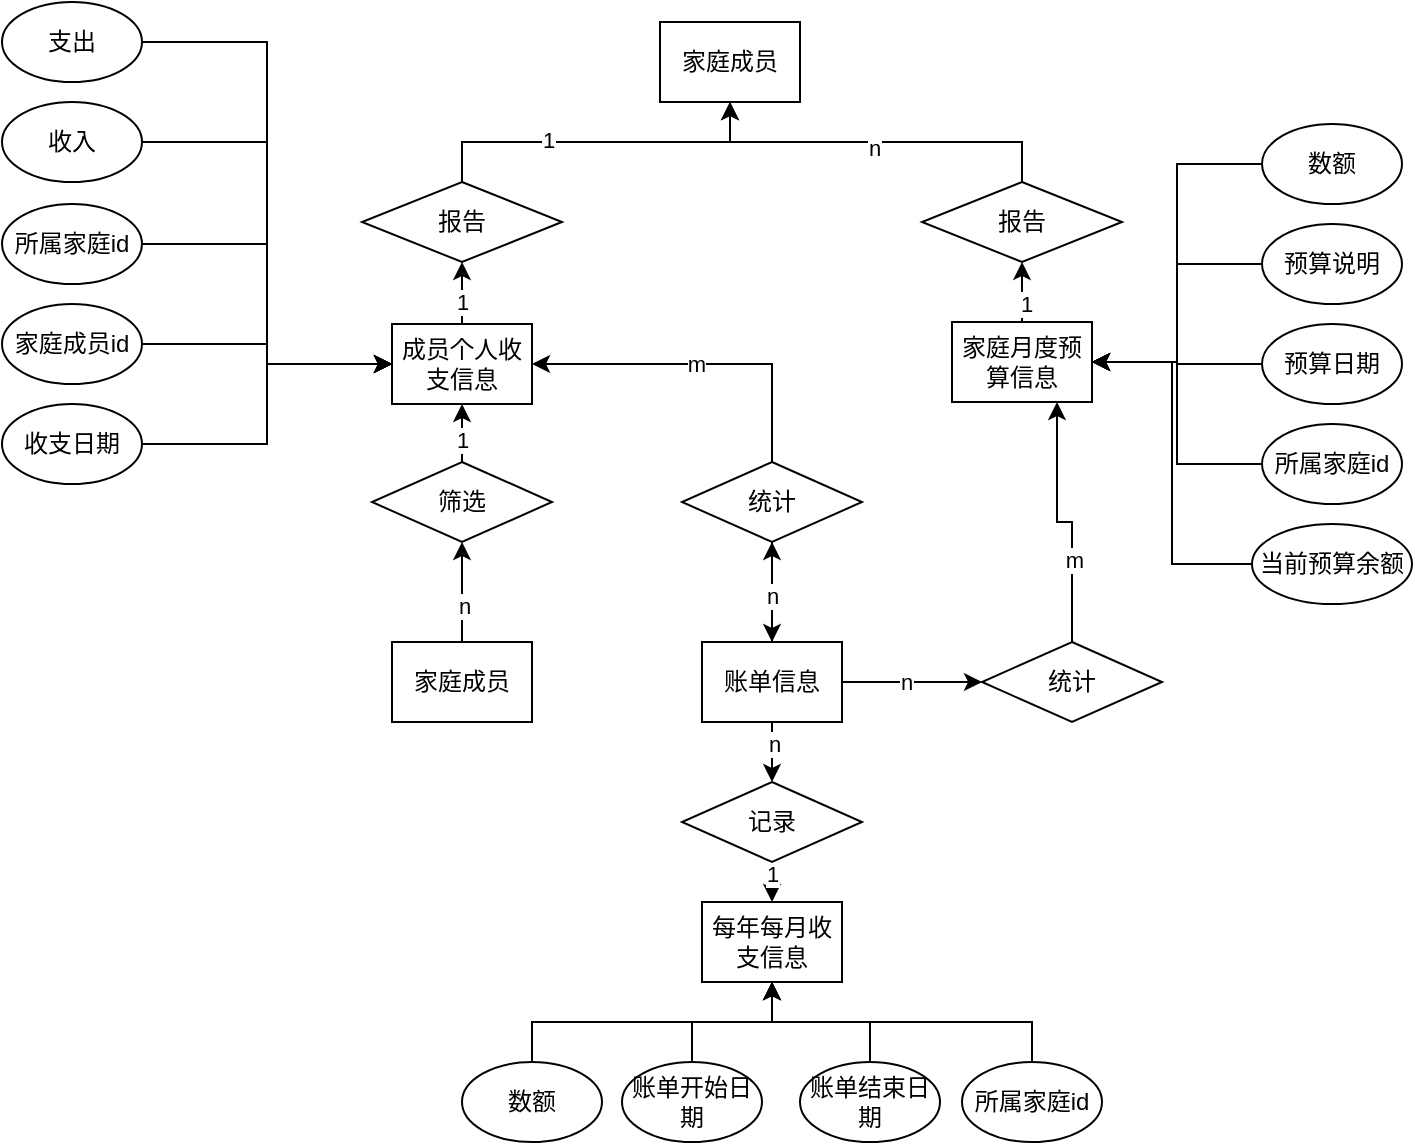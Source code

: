 <mxfile version="26.2.4">
  <diagram name="第 1 页" id="Vy6IKg9ERMKDOhJ2_cUB">
    <mxGraphModel dx="940" dy="572" grid="1" gridSize="10" guides="1" tooltips="1" connect="1" arrows="1" fold="1" page="1" pageScale="1" pageWidth="827" pageHeight="1169" math="0" shadow="0">
      <root>
        <mxCell id="0" />
        <mxCell id="1" parent="0" />
        <mxCell id="cXAFU_0mryo2N9BoJsz5-1" value="家庭成员" style="rounded=0;whiteSpace=wrap;html=1;" vertex="1" parent="1">
          <mxGeometry x="379" y="50" width="70" height="40" as="geometry" />
        </mxCell>
        <mxCell id="cXAFU_0mryo2N9BoJsz5-3" style="edgeStyle=orthogonalEdgeStyle;rounded=0;orthogonalLoop=1;jettySize=auto;html=1;exitX=0.5;exitY=0;exitDx=0;exitDy=0;" edge="1" parent="1" source="cXAFU_0mryo2N9BoJsz5-2" target="cXAFU_0mryo2N9BoJsz5-1">
          <mxGeometry relative="1" as="geometry" />
        </mxCell>
        <mxCell id="cXAFU_0mryo2N9BoJsz5-90" value="1" style="edgeLabel;html=1;align=center;verticalAlign=middle;resizable=0;points=[];" vertex="1" connectable="0" parent="cXAFU_0mryo2N9BoJsz5-3">
          <mxGeometry x="-0.282" y="2" relative="1" as="geometry">
            <mxPoint y="1" as="offset" />
          </mxGeometry>
        </mxCell>
        <mxCell id="cXAFU_0mryo2N9BoJsz5-2" value="&lt;div&gt;报告&lt;/div&gt;" style="rhombus;whiteSpace=wrap;html=1;" vertex="1" parent="1">
          <mxGeometry x="230" y="130" width="100" height="40" as="geometry" />
        </mxCell>
        <mxCell id="cXAFU_0mryo2N9BoJsz5-6" style="edgeStyle=orthogonalEdgeStyle;rounded=0;orthogonalLoop=1;jettySize=auto;html=1;exitX=0.5;exitY=0;exitDx=0;exitDy=0;entryX=0.5;entryY=1;entryDx=0;entryDy=0;" edge="1" parent="1" source="cXAFU_0mryo2N9BoJsz5-5" target="cXAFU_0mryo2N9BoJsz5-1">
          <mxGeometry relative="1" as="geometry" />
        </mxCell>
        <mxCell id="cXAFU_0mryo2N9BoJsz5-91" value="n" style="edgeLabel;html=1;align=center;verticalAlign=middle;resizable=0;points=[];" vertex="1" connectable="0" parent="cXAFU_0mryo2N9BoJsz5-6">
          <mxGeometry x="0.016" y="3" relative="1" as="geometry">
            <mxPoint as="offset" />
          </mxGeometry>
        </mxCell>
        <mxCell id="cXAFU_0mryo2N9BoJsz5-5" value="&lt;div&gt;报告&lt;/div&gt;" style="rhombus;whiteSpace=wrap;html=1;" vertex="1" parent="1">
          <mxGeometry x="510" y="130" width="100" height="40" as="geometry" />
        </mxCell>
        <mxCell id="cXAFU_0mryo2N9BoJsz5-9" style="edgeStyle=orthogonalEdgeStyle;rounded=0;orthogonalLoop=1;jettySize=auto;html=1;exitX=0.5;exitY=0;exitDx=0;exitDy=0;entryX=0.5;entryY=1;entryDx=0;entryDy=0;" edge="1" parent="1" source="cXAFU_0mryo2N9BoJsz5-8" target="cXAFU_0mryo2N9BoJsz5-5">
          <mxGeometry relative="1" as="geometry">
            <Array as="points">
              <mxPoint x="560" y="190" />
              <mxPoint x="560" y="190" />
            </Array>
          </mxGeometry>
        </mxCell>
        <mxCell id="cXAFU_0mryo2N9BoJsz5-88" value="1" style="edgeLabel;html=1;align=center;verticalAlign=middle;resizable=0;points=[];" vertex="1" connectable="0" parent="cXAFU_0mryo2N9BoJsz5-9">
          <mxGeometry x="-0.367" y="-1" relative="1" as="geometry">
            <mxPoint x="1" as="offset" />
          </mxGeometry>
        </mxCell>
        <mxCell id="cXAFU_0mryo2N9BoJsz5-8" value="家庭月度预算信息" style="rounded=0;whiteSpace=wrap;html=1;" vertex="1" parent="1">
          <mxGeometry x="525" y="200" width="70" height="40" as="geometry" />
        </mxCell>
        <mxCell id="cXAFU_0mryo2N9BoJsz5-47" style="edgeStyle=orthogonalEdgeStyle;rounded=0;orthogonalLoop=1;jettySize=auto;html=1;exitX=0;exitY=0.5;exitDx=0;exitDy=0;entryX=1;entryY=0.5;entryDx=0;entryDy=0;" edge="1" parent="1" source="cXAFU_0mryo2N9BoJsz5-12" target="cXAFU_0mryo2N9BoJsz5-8">
          <mxGeometry relative="1" as="geometry" />
        </mxCell>
        <mxCell id="cXAFU_0mryo2N9BoJsz5-12" value="数额" style="ellipse;whiteSpace=wrap;html=1;" vertex="1" parent="1">
          <mxGeometry x="680" y="101" width="70" height="40" as="geometry" />
        </mxCell>
        <mxCell id="cXAFU_0mryo2N9BoJsz5-48" style="edgeStyle=orthogonalEdgeStyle;rounded=0;orthogonalLoop=1;jettySize=auto;html=1;exitX=0;exitY=0.5;exitDx=0;exitDy=0;entryX=1;entryY=0.5;entryDx=0;entryDy=0;" edge="1" parent="1" source="cXAFU_0mryo2N9BoJsz5-13" target="cXAFU_0mryo2N9BoJsz5-8">
          <mxGeometry relative="1" as="geometry" />
        </mxCell>
        <mxCell id="cXAFU_0mryo2N9BoJsz5-13" value="预算说明" style="ellipse;whiteSpace=wrap;html=1;" vertex="1" parent="1">
          <mxGeometry x="680" y="151" width="70" height="40" as="geometry" />
        </mxCell>
        <mxCell id="cXAFU_0mryo2N9BoJsz5-52" style="edgeStyle=orthogonalEdgeStyle;rounded=0;orthogonalLoop=1;jettySize=auto;html=1;exitX=0;exitY=0.5;exitDx=0;exitDy=0;entryX=1;entryY=0.5;entryDx=0;entryDy=0;" edge="1" parent="1" source="cXAFU_0mryo2N9BoJsz5-14" target="cXAFU_0mryo2N9BoJsz5-8">
          <mxGeometry relative="1" as="geometry" />
        </mxCell>
        <mxCell id="cXAFU_0mryo2N9BoJsz5-14" value="预算日期" style="ellipse;whiteSpace=wrap;html=1;" vertex="1" parent="1">
          <mxGeometry x="680" y="201" width="70" height="40" as="geometry" />
        </mxCell>
        <mxCell id="cXAFU_0mryo2N9BoJsz5-53" style="edgeStyle=orthogonalEdgeStyle;rounded=0;orthogonalLoop=1;jettySize=auto;html=1;exitX=0;exitY=0.5;exitDx=0;exitDy=0;entryX=1;entryY=0.5;entryDx=0;entryDy=0;" edge="1" parent="1" source="cXAFU_0mryo2N9BoJsz5-15" target="cXAFU_0mryo2N9BoJsz5-8">
          <mxGeometry relative="1" as="geometry" />
        </mxCell>
        <mxCell id="cXAFU_0mryo2N9BoJsz5-15" value="所属家庭id" style="ellipse;whiteSpace=wrap;html=1;" vertex="1" parent="1">
          <mxGeometry x="680" y="251" width="70" height="40" as="geometry" />
        </mxCell>
        <mxCell id="cXAFU_0mryo2N9BoJsz5-55" style="edgeStyle=orthogonalEdgeStyle;rounded=0;orthogonalLoop=1;jettySize=auto;html=1;exitX=0;exitY=0.5;exitDx=0;exitDy=0;entryX=1;entryY=0.5;entryDx=0;entryDy=0;" edge="1" parent="1" source="cXAFU_0mryo2N9BoJsz5-16" target="cXAFU_0mryo2N9BoJsz5-8">
          <mxGeometry relative="1" as="geometry" />
        </mxCell>
        <mxCell id="cXAFU_0mryo2N9BoJsz5-16" value="当前预算余额" style="ellipse;whiteSpace=wrap;html=1;" vertex="1" parent="1">
          <mxGeometry x="675" y="301" width="80" height="40" as="geometry" />
        </mxCell>
        <mxCell id="cXAFU_0mryo2N9BoJsz5-62" style="edgeStyle=orthogonalEdgeStyle;rounded=0;orthogonalLoop=1;jettySize=auto;html=1;exitX=1;exitY=0.5;exitDx=0;exitDy=0;entryX=0;entryY=0.5;entryDx=0;entryDy=0;" edge="1" parent="1" source="cXAFU_0mryo2N9BoJsz5-25" target="cXAFU_0mryo2N9BoJsz5-29">
          <mxGeometry relative="1" as="geometry" />
        </mxCell>
        <mxCell id="cXAFU_0mryo2N9BoJsz5-98" value="n" style="edgeLabel;html=1;align=center;verticalAlign=middle;resizable=0;points=[];" vertex="1" connectable="0" parent="cXAFU_0mryo2N9BoJsz5-62">
          <mxGeometry x="-0.1" y="1" relative="1" as="geometry">
            <mxPoint y="1" as="offset" />
          </mxGeometry>
        </mxCell>
        <mxCell id="cXAFU_0mryo2N9BoJsz5-69" style="edgeStyle=orthogonalEdgeStyle;rounded=0;orthogonalLoop=1;jettySize=auto;html=1;exitX=0.5;exitY=0;exitDx=0;exitDy=0;entryX=0.5;entryY=1;entryDx=0;entryDy=0;" edge="1" parent="1" source="cXAFU_0mryo2N9BoJsz5-25" target="cXAFU_0mryo2N9BoJsz5-65">
          <mxGeometry relative="1" as="geometry" />
        </mxCell>
        <mxCell id="cXAFU_0mryo2N9BoJsz5-76" style="edgeStyle=orthogonalEdgeStyle;rounded=0;orthogonalLoop=1;jettySize=auto;html=1;exitX=0.5;exitY=1;exitDx=0;exitDy=0;entryX=0.5;entryY=0;entryDx=0;entryDy=0;" edge="1" parent="1" source="cXAFU_0mryo2N9BoJsz5-25" target="cXAFU_0mryo2N9BoJsz5-73">
          <mxGeometry relative="1" as="geometry" />
        </mxCell>
        <mxCell id="cXAFU_0mryo2N9BoJsz5-100" value="n" style="edgeLabel;html=1;align=center;verticalAlign=middle;resizable=0;points=[];" vertex="1" connectable="0" parent="cXAFU_0mryo2N9BoJsz5-76">
          <mxGeometry x="-0.367" y="1" relative="1" as="geometry">
            <mxPoint y="1" as="offset" />
          </mxGeometry>
        </mxCell>
        <mxCell id="cXAFU_0mryo2N9BoJsz5-25" value="账单信息" style="rounded=0;whiteSpace=wrap;html=1;" vertex="1" parent="1">
          <mxGeometry x="400" y="360" width="70" height="40" as="geometry" />
        </mxCell>
        <mxCell id="cXAFU_0mryo2N9BoJsz5-31" style="edgeStyle=orthogonalEdgeStyle;rounded=0;orthogonalLoop=1;jettySize=auto;html=1;exitX=0.5;exitY=0;exitDx=0;exitDy=0;entryX=0.75;entryY=1;entryDx=0;entryDy=0;" edge="1" parent="1" source="cXAFU_0mryo2N9BoJsz5-29" target="cXAFU_0mryo2N9BoJsz5-8">
          <mxGeometry relative="1" as="geometry" />
        </mxCell>
        <mxCell id="cXAFU_0mryo2N9BoJsz5-99" value="m" style="edgeLabel;html=1;align=center;verticalAlign=middle;resizable=0;points=[];" vertex="1" connectable="0" parent="cXAFU_0mryo2N9BoJsz5-31">
          <mxGeometry x="-0.333" relative="1" as="geometry">
            <mxPoint x="1" y="1" as="offset" />
          </mxGeometry>
        </mxCell>
        <mxCell id="cXAFU_0mryo2N9BoJsz5-29" value="统计" style="rhombus;whiteSpace=wrap;html=1;" vertex="1" parent="1">
          <mxGeometry x="540" y="360" width="90" height="40" as="geometry" />
        </mxCell>
        <mxCell id="cXAFU_0mryo2N9BoJsz5-67" style="edgeStyle=orthogonalEdgeStyle;rounded=0;orthogonalLoop=1;jettySize=auto;html=1;exitX=0.5;exitY=0;exitDx=0;exitDy=0;entryX=0.5;entryY=1;entryDx=0;entryDy=0;" edge="1" parent="1" source="cXAFU_0mryo2N9BoJsz5-33" target="cXAFU_0mryo2N9BoJsz5-66">
          <mxGeometry relative="1" as="geometry" />
        </mxCell>
        <mxCell id="cXAFU_0mryo2N9BoJsz5-92" value="n" style="edgeLabel;html=1;align=center;verticalAlign=middle;resizable=0;points=[];" vertex="1" connectable="0" parent="cXAFU_0mryo2N9BoJsz5-67">
          <mxGeometry x="-0.22" relative="1" as="geometry">
            <mxPoint x="1" y="1" as="offset" />
          </mxGeometry>
        </mxCell>
        <mxCell id="cXAFU_0mryo2N9BoJsz5-33" value="家庭成员" style="rounded=0;whiteSpace=wrap;html=1;" vertex="1" parent="1">
          <mxGeometry x="245" y="360" width="70" height="40" as="geometry" />
        </mxCell>
        <mxCell id="cXAFU_0mryo2N9BoJsz5-63" style="edgeStyle=orthogonalEdgeStyle;rounded=0;orthogonalLoop=1;jettySize=auto;html=1;exitX=0.5;exitY=0;exitDx=0;exitDy=0;entryX=0.5;entryY=1;entryDx=0;entryDy=0;" edge="1" parent="1" source="cXAFU_0mryo2N9BoJsz5-34" target="cXAFU_0mryo2N9BoJsz5-2">
          <mxGeometry relative="1" as="geometry" />
        </mxCell>
        <mxCell id="cXAFU_0mryo2N9BoJsz5-89" value="1" style="edgeLabel;html=1;align=center;verticalAlign=middle;resizable=0;points=[];" vertex="1" connectable="0" parent="cXAFU_0mryo2N9BoJsz5-63">
          <mxGeometry x="-0.194" y="1" relative="1" as="geometry">
            <mxPoint x="1" y="1" as="offset" />
          </mxGeometry>
        </mxCell>
        <mxCell id="cXAFU_0mryo2N9BoJsz5-34" value="成员个人收支信息" style="rounded=0;whiteSpace=wrap;html=1;" vertex="1" parent="1">
          <mxGeometry x="245" y="201" width="70" height="40" as="geometry" />
        </mxCell>
        <mxCell id="cXAFU_0mryo2N9BoJsz5-57" style="edgeStyle=orthogonalEdgeStyle;rounded=0;orthogonalLoop=1;jettySize=auto;html=1;exitX=1;exitY=0.5;exitDx=0;exitDy=0;entryX=0;entryY=0.5;entryDx=0;entryDy=0;" edge="1" parent="1" source="cXAFU_0mryo2N9BoJsz5-36" target="cXAFU_0mryo2N9BoJsz5-34">
          <mxGeometry relative="1" as="geometry" />
        </mxCell>
        <mxCell id="cXAFU_0mryo2N9BoJsz5-36" value="收入" style="ellipse;whiteSpace=wrap;html=1;" vertex="1" parent="1">
          <mxGeometry x="50" y="90" width="70" height="40" as="geometry" />
        </mxCell>
        <mxCell id="cXAFU_0mryo2N9BoJsz5-56" style="edgeStyle=orthogonalEdgeStyle;rounded=0;orthogonalLoop=1;jettySize=auto;html=1;exitX=1;exitY=0.5;exitDx=0;exitDy=0;entryX=0;entryY=0.5;entryDx=0;entryDy=0;" edge="1" parent="1" source="cXAFU_0mryo2N9BoJsz5-37" target="cXAFU_0mryo2N9BoJsz5-34">
          <mxGeometry relative="1" as="geometry" />
        </mxCell>
        <mxCell id="cXAFU_0mryo2N9BoJsz5-37" value="支出" style="ellipse;whiteSpace=wrap;html=1;" vertex="1" parent="1">
          <mxGeometry x="50" y="40" width="70" height="40" as="geometry" />
        </mxCell>
        <mxCell id="cXAFU_0mryo2N9BoJsz5-58" style="edgeStyle=orthogonalEdgeStyle;rounded=0;orthogonalLoop=1;jettySize=auto;html=1;exitX=1;exitY=0.5;exitDx=0;exitDy=0;entryX=0;entryY=0.5;entryDx=0;entryDy=0;" edge="1" parent="1" source="cXAFU_0mryo2N9BoJsz5-38" target="cXAFU_0mryo2N9BoJsz5-34">
          <mxGeometry relative="1" as="geometry" />
        </mxCell>
        <mxCell id="cXAFU_0mryo2N9BoJsz5-38" value="所属家庭id" style="ellipse;whiteSpace=wrap;html=1;" vertex="1" parent="1">
          <mxGeometry x="50" y="141" width="70" height="40" as="geometry" />
        </mxCell>
        <mxCell id="cXAFU_0mryo2N9BoJsz5-59" style="edgeStyle=orthogonalEdgeStyle;rounded=0;orthogonalLoop=1;jettySize=auto;html=1;exitX=1;exitY=0.5;exitDx=0;exitDy=0;entryX=0;entryY=0.5;entryDx=0;entryDy=0;" edge="1" parent="1" source="cXAFU_0mryo2N9BoJsz5-39" target="cXAFU_0mryo2N9BoJsz5-34">
          <mxGeometry relative="1" as="geometry" />
        </mxCell>
        <mxCell id="cXAFU_0mryo2N9BoJsz5-39" value="家庭成员id" style="ellipse;whiteSpace=wrap;html=1;" vertex="1" parent="1">
          <mxGeometry x="50" y="191" width="70" height="40" as="geometry" />
        </mxCell>
        <mxCell id="cXAFU_0mryo2N9BoJsz5-60" style="edgeStyle=orthogonalEdgeStyle;rounded=0;orthogonalLoop=1;jettySize=auto;html=1;exitX=1;exitY=0.5;exitDx=0;exitDy=0;entryX=0;entryY=0.5;entryDx=0;entryDy=0;" edge="1" parent="1" source="cXAFU_0mryo2N9BoJsz5-40" target="cXAFU_0mryo2N9BoJsz5-34">
          <mxGeometry relative="1" as="geometry" />
        </mxCell>
        <mxCell id="cXAFU_0mryo2N9BoJsz5-40" value="收支日期" style="ellipse;whiteSpace=wrap;html=1;" vertex="1" parent="1">
          <mxGeometry x="50" y="241" width="70" height="40" as="geometry" />
        </mxCell>
        <mxCell id="cXAFU_0mryo2N9BoJsz5-70" style="edgeStyle=orthogonalEdgeStyle;rounded=0;orthogonalLoop=1;jettySize=auto;html=1;exitX=0.5;exitY=0;exitDx=0;exitDy=0;entryX=1;entryY=0.5;entryDx=0;entryDy=0;" edge="1" parent="1" source="cXAFU_0mryo2N9BoJsz5-65" target="cXAFU_0mryo2N9BoJsz5-34">
          <mxGeometry relative="1" as="geometry" />
        </mxCell>
        <mxCell id="cXAFU_0mryo2N9BoJsz5-97" value="m" style="edgeLabel;html=1;align=center;verticalAlign=middle;resizable=0;points=[];" vertex="1" connectable="0" parent="cXAFU_0mryo2N9BoJsz5-70">
          <mxGeometry x="0.035" relative="1" as="geometry">
            <mxPoint as="offset" />
          </mxGeometry>
        </mxCell>
        <mxCell id="cXAFU_0mryo2N9BoJsz5-94" value="" style="edgeStyle=orthogonalEdgeStyle;rounded=0;orthogonalLoop=1;jettySize=auto;html=1;" edge="1" parent="1" source="cXAFU_0mryo2N9BoJsz5-65" target="cXAFU_0mryo2N9BoJsz5-25">
          <mxGeometry relative="1" as="geometry" />
        </mxCell>
        <mxCell id="cXAFU_0mryo2N9BoJsz5-96" value="n" style="edgeLabel;html=1;align=center;verticalAlign=middle;resizable=0;points=[];" vertex="1" connectable="0" parent="cXAFU_0mryo2N9BoJsz5-94">
          <mxGeometry x="0.06" relative="1" as="geometry">
            <mxPoint as="offset" />
          </mxGeometry>
        </mxCell>
        <mxCell id="cXAFU_0mryo2N9BoJsz5-65" value="统计" style="rhombus;whiteSpace=wrap;html=1;" vertex="1" parent="1">
          <mxGeometry x="390" y="270" width="90" height="40" as="geometry" />
        </mxCell>
        <mxCell id="cXAFU_0mryo2N9BoJsz5-68" style="edgeStyle=orthogonalEdgeStyle;rounded=0;orthogonalLoop=1;jettySize=auto;html=1;exitX=0.5;exitY=0;exitDx=0;exitDy=0;entryX=0.5;entryY=1;entryDx=0;entryDy=0;" edge="1" parent="1" source="cXAFU_0mryo2N9BoJsz5-66" target="cXAFU_0mryo2N9BoJsz5-34">
          <mxGeometry relative="1" as="geometry">
            <Array as="points">
              <mxPoint x="280" y="260" />
              <mxPoint x="280" y="260" />
            </Array>
          </mxGeometry>
        </mxCell>
        <mxCell id="cXAFU_0mryo2N9BoJsz5-93" value="1" style="edgeLabel;html=1;align=center;verticalAlign=middle;resizable=0;points=[];" vertex="1" connectable="0" parent="cXAFU_0mryo2N9BoJsz5-68">
          <mxGeometry x="-0.138" y="1" relative="1" as="geometry">
            <mxPoint x="1" y="1" as="offset" />
          </mxGeometry>
        </mxCell>
        <mxCell id="cXAFU_0mryo2N9BoJsz5-66" value="筛选" style="rhombus;whiteSpace=wrap;html=1;" vertex="1" parent="1">
          <mxGeometry x="235" y="270" width="90" height="40" as="geometry" />
        </mxCell>
        <mxCell id="cXAFU_0mryo2N9BoJsz5-71" value="每年每月收支信息" style="rounded=0;whiteSpace=wrap;html=1;" vertex="1" parent="1">
          <mxGeometry x="400" y="490" width="70" height="40" as="geometry" />
        </mxCell>
        <mxCell id="cXAFU_0mryo2N9BoJsz5-83" style="edgeStyle=orthogonalEdgeStyle;rounded=0;orthogonalLoop=1;jettySize=auto;html=1;exitX=0.5;exitY=0;exitDx=0;exitDy=0;entryX=0.5;entryY=1;entryDx=0;entryDy=0;" edge="1" parent="1" source="cXAFU_0mryo2N9BoJsz5-72" target="cXAFU_0mryo2N9BoJsz5-71">
          <mxGeometry relative="1" as="geometry" />
        </mxCell>
        <mxCell id="cXAFU_0mryo2N9BoJsz5-72" value="数额" style="ellipse;whiteSpace=wrap;html=1;" vertex="1" parent="1">
          <mxGeometry x="280" y="570" width="70" height="40" as="geometry" />
        </mxCell>
        <mxCell id="cXAFU_0mryo2N9BoJsz5-77" style="edgeStyle=orthogonalEdgeStyle;rounded=0;orthogonalLoop=1;jettySize=auto;html=1;exitX=0.5;exitY=1;exitDx=0;exitDy=0;entryX=0.5;entryY=0;entryDx=0;entryDy=0;" edge="1" parent="1" source="cXAFU_0mryo2N9BoJsz5-73" target="cXAFU_0mryo2N9BoJsz5-71">
          <mxGeometry relative="1" as="geometry">
            <Array as="points">
              <mxPoint x="435" y="480" />
              <mxPoint x="435" y="480" />
            </Array>
          </mxGeometry>
        </mxCell>
        <mxCell id="cXAFU_0mryo2N9BoJsz5-101" value="1" style="edgeLabel;html=1;align=center;verticalAlign=middle;resizable=0;points=[];" vertex="1" connectable="0" parent="cXAFU_0mryo2N9BoJsz5-77">
          <mxGeometry x="-0.45" relative="1" as="geometry">
            <mxPoint as="offset" />
          </mxGeometry>
        </mxCell>
        <mxCell id="cXAFU_0mryo2N9BoJsz5-73" value="记录" style="rhombus;whiteSpace=wrap;html=1;" vertex="1" parent="1">
          <mxGeometry x="390" y="430" width="90" height="40" as="geometry" />
        </mxCell>
        <mxCell id="cXAFU_0mryo2N9BoJsz5-84" style="edgeStyle=orthogonalEdgeStyle;rounded=0;orthogonalLoop=1;jettySize=auto;html=1;exitX=0.5;exitY=0;exitDx=0;exitDy=0;entryX=0.5;entryY=1;entryDx=0;entryDy=0;" edge="1" parent="1" source="cXAFU_0mryo2N9BoJsz5-78" target="cXAFU_0mryo2N9BoJsz5-71">
          <mxGeometry relative="1" as="geometry" />
        </mxCell>
        <mxCell id="cXAFU_0mryo2N9BoJsz5-78" value="账单开始日期" style="ellipse;whiteSpace=wrap;html=1;" vertex="1" parent="1">
          <mxGeometry x="360" y="570" width="70" height="40" as="geometry" />
        </mxCell>
        <mxCell id="cXAFU_0mryo2N9BoJsz5-85" style="edgeStyle=orthogonalEdgeStyle;rounded=0;orthogonalLoop=1;jettySize=auto;html=1;exitX=0.5;exitY=0;exitDx=0;exitDy=0;entryX=0.5;entryY=1;entryDx=0;entryDy=0;" edge="1" parent="1" source="cXAFU_0mryo2N9BoJsz5-79" target="cXAFU_0mryo2N9BoJsz5-71">
          <mxGeometry relative="1" as="geometry" />
        </mxCell>
        <mxCell id="cXAFU_0mryo2N9BoJsz5-79" value="账单结束日期" style="ellipse;whiteSpace=wrap;html=1;" vertex="1" parent="1">
          <mxGeometry x="449" y="570" width="70" height="40" as="geometry" />
        </mxCell>
        <mxCell id="cXAFU_0mryo2N9BoJsz5-86" style="edgeStyle=orthogonalEdgeStyle;rounded=0;orthogonalLoop=1;jettySize=auto;html=1;exitX=0.5;exitY=0;exitDx=0;exitDy=0;entryX=0.5;entryY=1;entryDx=0;entryDy=0;" edge="1" parent="1" source="cXAFU_0mryo2N9BoJsz5-80" target="cXAFU_0mryo2N9BoJsz5-71">
          <mxGeometry relative="1" as="geometry" />
        </mxCell>
        <mxCell id="cXAFU_0mryo2N9BoJsz5-80" value="所属家庭id" style="ellipse;whiteSpace=wrap;html=1;" vertex="1" parent="1">
          <mxGeometry x="530" y="570" width="70" height="40" as="geometry" />
        </mxCell>
      </root>
    </mxGraphModel>
  </diagram>
</mxfile>
